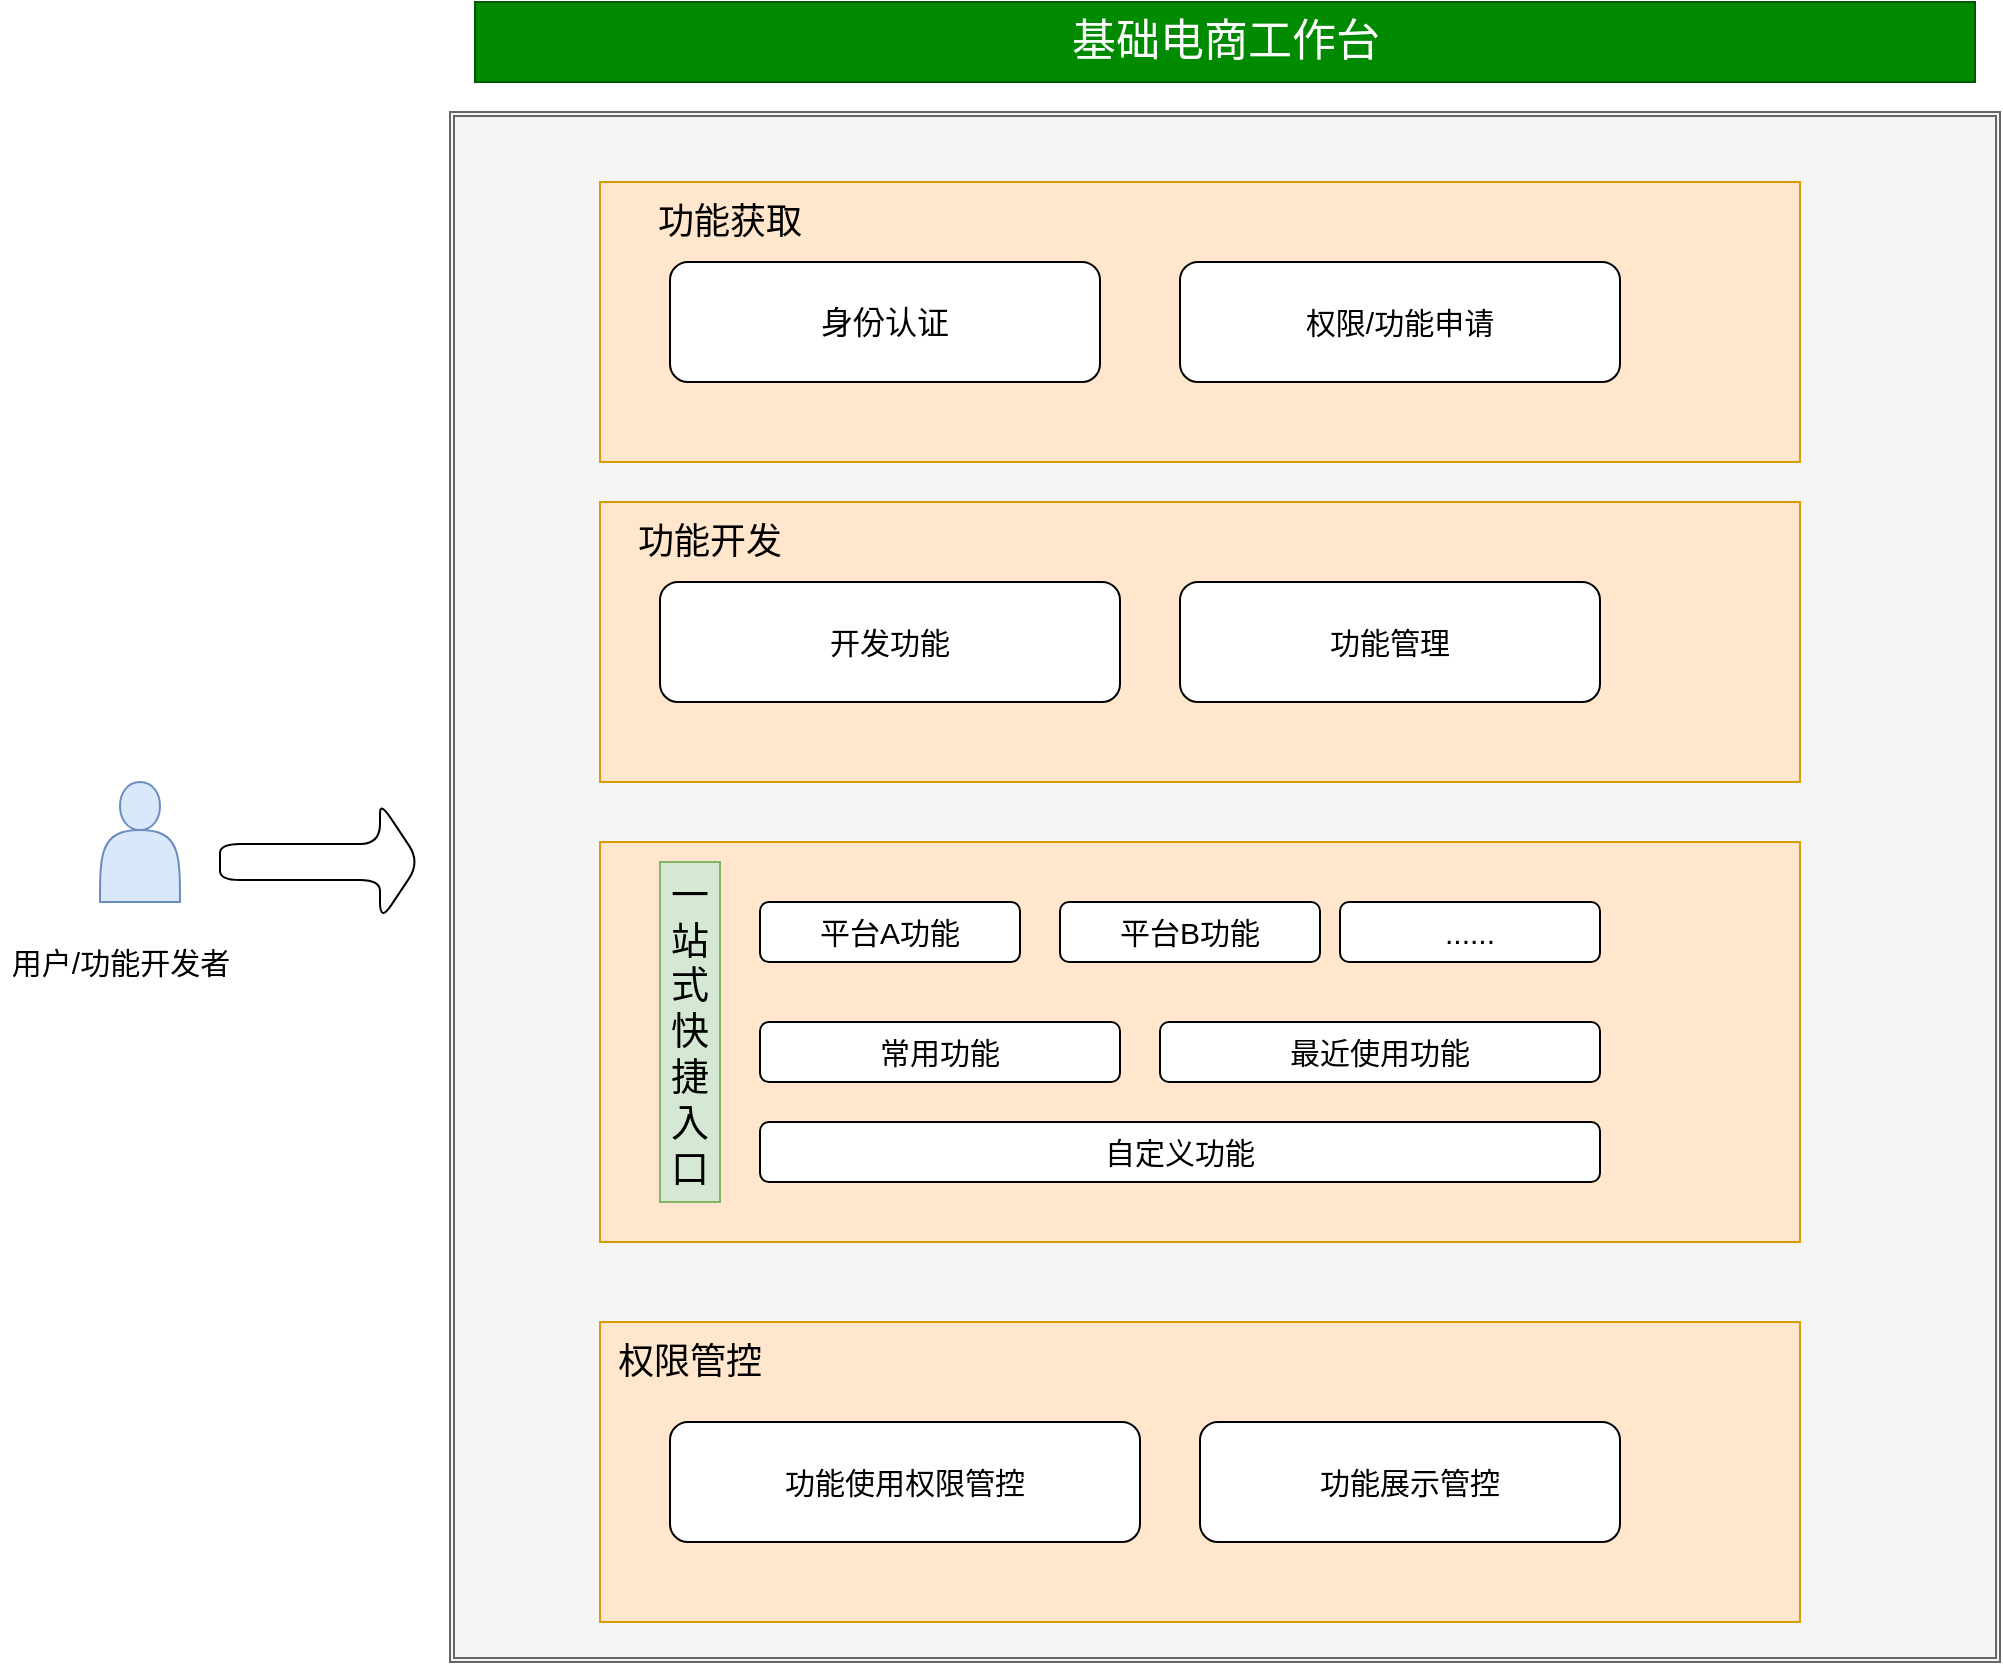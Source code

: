 <mxfile version="14.8.4" type="github">
  <diagram id="mEgPN5M48UXVFTl7Cc3G" name="Page-1">
    <mxGraphModel dx="1673" dy="831" grid="1" gridSize="10" guides="1" tooltips="1" connect="1" arrows="1" fold="1" page="1" pageScale="1" pageWidth="2339" pageHeight="3300" math="0" shadow="0">
      <root>
        <mxCell id="0" />
        <mxCell id="1" parent="0" />
        <mxCell id="vGP-qJGgFgf2hfA1DC-v-9" value="" style="shape=ext;double=1;whiteSpace=wrap;html=1;aspect=fixed;fillColor=#f5f5f5;strokeColor=#666666;fontColor=#333333;" vertex="1" parent="1">
          <mxGeometry x="355" y="155" width="775" height="775" as="geometry" />
        </mxCell>
        <mxCell id="vGP-qJGgFgf2hfA1DC-v-11" value="&lt;font style=&quot;font-size: 22px&quot;&gt;基础电商工作台&lt;/font&gt;" style="rounded=0;whiteSpace=wrap;html=1;fillColor=#008a00;strokeColor=#005700;fontColor=#ffffff;" vertex="1" parent="1">
          <mxGeometry x="367.5" y="100" width="750" height="40" as="geometry" />
        </mxCell>
        <mxCell id="vGP-qJGgFgf2hfA1DC-v-12" value="" style="rounded=0;whiteSpace=wrap;html=1;fillColor=#ffe6cc;strokeColor=#d79b00;" vertex="1" parent="1">
          <mxGeometry x="430" y="190" width="600" height="140" as="geometry" />
        </mxCell>
        <mxCell id="vGP-qJGgFgf2hfA1DC-v-13" value="&lt;font style=&quot;font-size: 16px&quot;&gt;身份认证&lt;/font&gt;" style="rounded=1;whiteSpace=wrap;html=1;" vertex="1" parent="1">
          <mxGeometry x="465" y="230" width="215" height="60" as="geometry" />
        </mxCell>
        <mxCell id="vGP-qJGgFgf2hfA1DC-v-14" value="&lt;font style=&quot;font-size: 18px&quot;&gt;功能获取&lt;/font&gt;" style="text;html=1;strokeColor=none;fillColor=none;align=center;verticalAlign=middle;whiteSpace=wrap;rounded=0;" vertex="1" parent="1">
          <mxGeometry x="450" y="200" width="90" height="20" as="geometry" />
        </mxCell>
        <mxCell id="vGP-qJGgFgf2hfA1DC-v-15" value="&lt;font style=&quot;font-size: 15px&quot;&gt;权限/功能申请&lt;/font&gt;" style="rounded=1;whiteSpace=wrap;html=1;" vertex="1" parent="1">
          <mxGeometry x="720" y="230" width="220" height="60" as="geometry" />
        </mxCell>
        <mxCell id="vGP-qJGgFgf2hfA1DC-v-16" value="" style="rounded=0;whiteSpace=wrap;html=1;fillColor=#ffe6cc;strokeColor=#d79b00;" vertex="1" parent="1">
          <mxGeometry x="430" y="350" width="600" height="140" as="geometry" />
        </mxCell>
        <mxCell id="vGP-qJGgFgf2hfA1DC-v-17" value="&lt;font style=&quot;font-size: 15px&quot;&gt;开发功能&lt;/font&gt;" style="rounded=1;whiteSpace=wrap;html=1;" vertex="1" parent="1">
          <mxGeometry x="460" y="390" width="230" height="60" as="geometry" />
        </mxCell>
        <mxCell id="vGP-qJGgFgf2hfA1DC-v-18" value="&lt;font style=&quot;font-size: 15px&quot;&gt;功能管理&lt;/font&gt;" style="rounded=1;whiteSpace=wrap;html=1;" vertex="1" parent="1">
          <mxGeometry x="720" y="390" width="210" height="60" as="geometry" />
        </mxCell>
        <mxCell id="vGP-qJGgFgf2hfA1DC-v-19" value="" style="rounded=0;whiteSpace=wrap;html=1;fillColor=#ffe6cc;strokeColor=#d79b00;" vertex="1" parent="1">
          <mxGeometry x="430" y="520" width="600" height="200" as="geometry" />
        </mxCell>
        <mxCell id="vGP-qJGgFgf2hfA1DC-v-20" value="&lt;font style=&quot;font-size: 19px&quot;&gt;一站式快捷入口&lt;/font&gt;" style="rounded=0;whiteSpace=wrap;html=1;fillColor=#d5e8d4;strokeColor=#82b366;" vertex="1" parent="1">
          <mxGeometry x="460" y="530" width="30" height="170" as="geometry" />
        </mxCell>
        <mxCell id="vGP-qJGgFgf2hfA1DC-v-21" value="&lt;font style=&quot;font-size: 15px&quot;&gt;平台A功能&lt;/font&gt;" style="rounded=1;whiteSpace=wrap;html=1;" vertex="1" parent="1">
          <mxGeometry x="510" y="550" width="130" height="30" as="geometry" />
        </mxCell>
        <mxCell id="vGP-qJGgFgf2hfA1DC-v-22" value="&lt;font style=&quot;font-size: 15px&quot;&gt;平台B功能&lt;/font&gt;" style="rounded=1;whiteSpace=wrap;html=1;" vertex="1" parent="1">
          <mxGeometry x="660" y="550" width="130" height="30" as="geometry" />
        </mxCell>
        <mxCell id="vGP-qJGgFgf2hfA1DC-v-25" value="&lt;font style=&quot;font-size: 15px&quot;&gt;......&lt;/font&gt;" style="rounded=1;whiteSpace=wrap;html=1;" vertex="1" parent="1">
          <mxGeometry x="800" y="550" width="130" height="30" as="geometry" />
        </mxCell>
        <mxCell id="vGP-qJGgFgf2hfA1DC-v-26" value="&lt;span style=&quot;font-size: 15px&quot;&gt;常用功能&lt;/span&gt;" style="rounded=1;whiteSpace=wrap;html=1;" vertex="1" parent="1">
          <mxGeometry x="510" y="610" width="180" height="30" as="geometry" />
        </mxCell>
        <mxCell id="vGP-qJGgFgf2hfA1DC-v-27" value="&lt;span style=&quot;font-size: 15px&quot;&gt;最近使用功能&lt;/span&gt;" style="rounded=1;whiteSpace=wrap;html=1;" vertex="1" parent="1">
          <mxGeometry x="710" y="610" width="220" height="30" as="geometry" />
        </mxCell>
        <mxCell id="vGP-qJGgFgf2hfA1DC-v-29" value="&lt;span style=&quot;font-size: 15px&quot;&gt;自定义功能&lt;/span&gt;" style="rounded=1;whiteSpace=wrap;html=1;" vertex="1" parent="1">
          <mxGeometry x="510" y="660" width="420" height="30" as="geometry" />
        </mxCell>
        <mxCell id="vGP-qJGgFgf2hfA1DC-v-31" value="&lt;font style=&quot;font-size: 18px&quot;&gt;功能开发&lt;/font&gt;" style="text;html=1;strokeColor=none;fillColor=none;align=center;verticalAlign=middle;whiteSpace=wrap;rounded=0;" vertex="1" parent="1">
          <mxGeometry x="440" y="360" width="90" height="20" as="geometry" />
        </mxCell>
        <mxCell id="vGP-qJGgFgf2hfA1DC-v-32" value="" style="rounded=0;whiteSpace=wrap;html=1;fillColor=#ffe6cc;strokeColor=#d79b00;" vertex="1" parent="1">
          <mxGeometry x="430" y="760" width="600" height="150" as="geometry" />
        </mxCell>
        <mxCell id="vGP-qJGgFgf2hfA1DC-v-33" value="&lt;font style=&quot;font-size: 18px&quot;&gt;权限管控&lt;/font&gt;" style="text;html=1;strokeColor=none;fillColor=none;align=center;verticalAlign=middle;whiteSpace=wrap;rounded=0;" vertex="1" parent="1">
          <mxGeometry x="430" y="770" width="90" height="20" as="geometry" />
        </mxCell>
        <mxCell id="vGP-qJGgFgf2hfA1DC-v-34" value="&lt;font style=&quot;font-size: 15px&quot;&gt;功能使用权限管控&lt;/font&gt;" style="rounded=1;whiteSpace=wrap;html=1;" vertex="1" parent="1">
          <mxGeometry x="465" y="810" width="235" height="60" as="geometry" />
        </mxCell>
        <mxCell id="vGP-qJGgFgf2hfA1DC-v-35" value="&lt;font style=&quot;font-size: 15px&quot;&gt;功能展示管控&lt;/font&gt;" style="rounded=1;whiteSpace=wrap;html=1;" vertex="1" parent="1">
          <mxGeometry x="730" y="810" width="210" height="60" as="geometry" />
        </mxCell>
        <mxCell id="vGP-qJGgFgf2hfA1DC-v-36" value="" style="shape=actor;whiteSpace=wrap;html=1;fillColor=#dae8fc;strokeColor=#6c8ebf;" vertex="1" parent="1">
          <mxGeometry x="180" y="490" width="40" height="60" as="geometry" />
        </mxCell>
        <mxCell id="vGP-qJGgFgf2hfA1DC-v-37" value="" style="shape=singleArrow;whiteSpace=wrap;html=1;rounded=1;" vertex="1" parent="1">
          <mxGeometry x="240" y="500" width="100" height="60" as="geometry" />
        </mxCell>
        <mxCell id="vGP-qJGgFgf2hfA1DC-v-38" value="&lt;font style=&quot;font-size: 15px&quot;&gt;用户/功能开发者&lt;/font&gt;" style="text;html=1;align=center;verticalAlign=middle;resizable=0;points=[];autosize=1;strokeColor=none;" vertex="1" parent="1">
          <mxGeometry x="130" y="570" width="120" height="20" as="geometry" />
        </mxCell>
      </root>
    </mxGraphModel>
  </diagram>
</mxfile>
